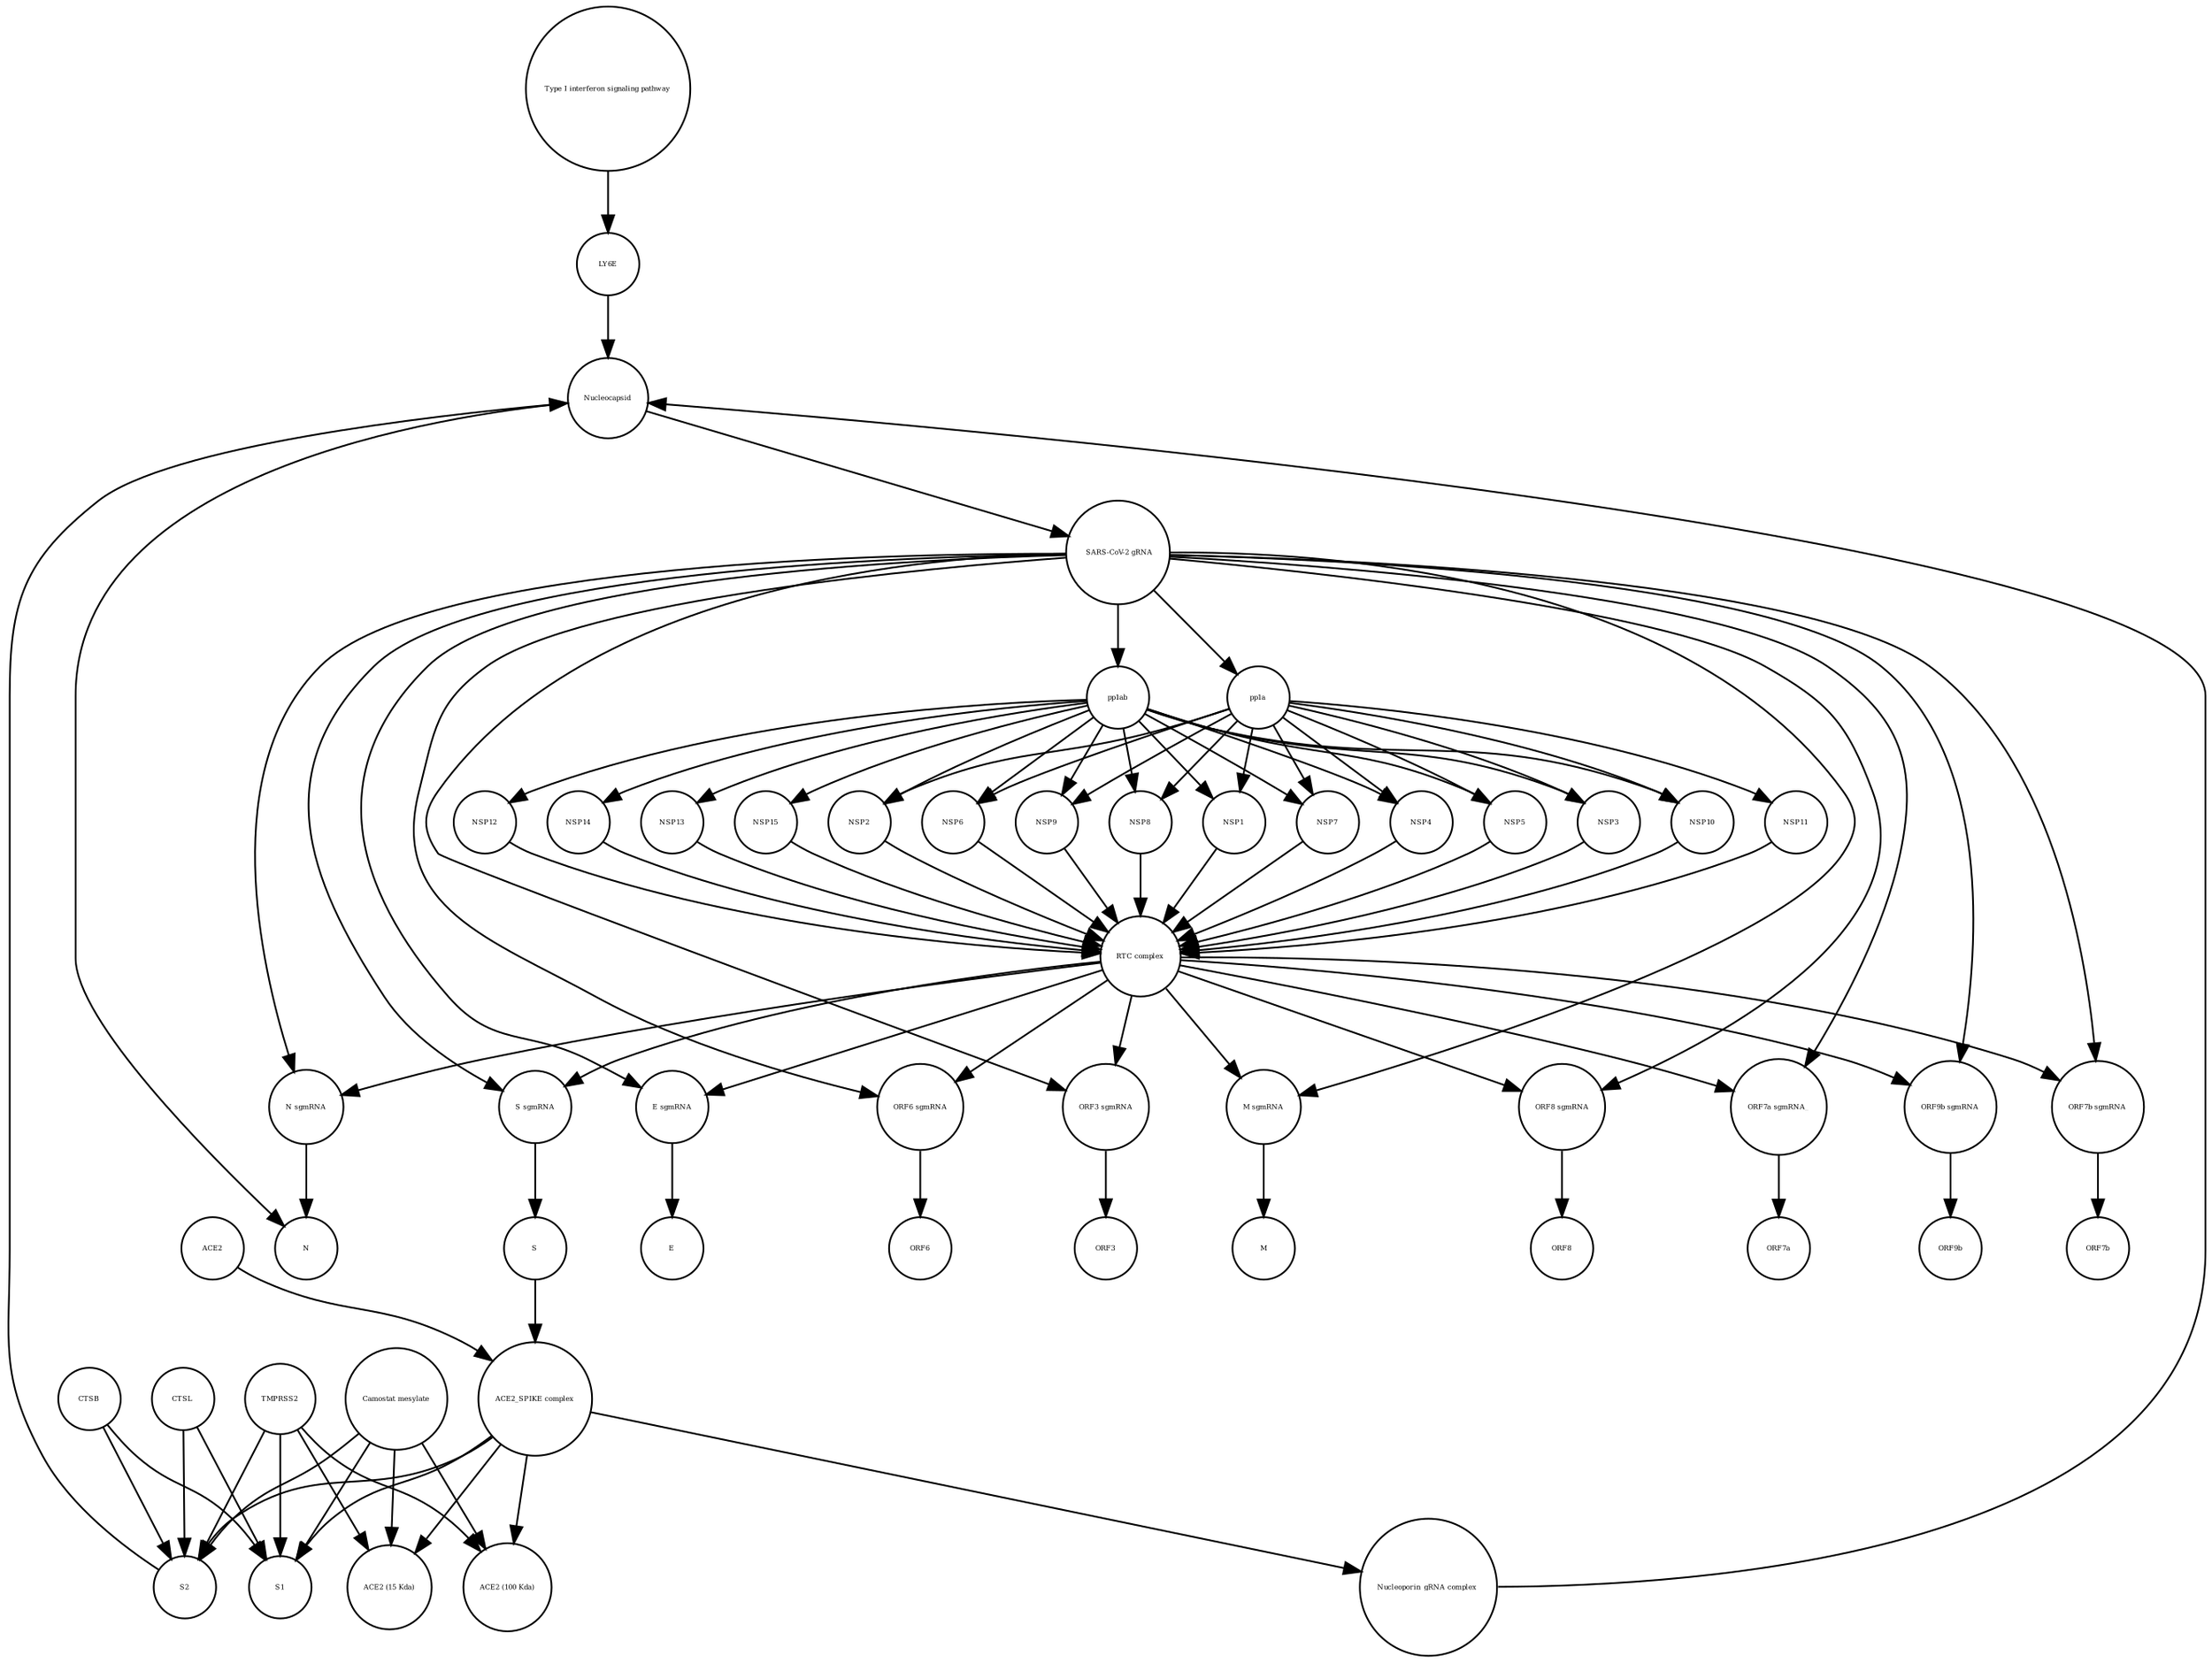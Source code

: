 strict digraph  {
"Type I interferon signaling pathway" [annotation="", bipartite=0, cls=phenotype, fontsize=4, label="Type I interferon signaling pathway", shape=circle];
LY6E [annotation="", bipartite=0, cls=macromolecule, fontsize=4, label=LY6E, shape=circle];
N [annotation="", bipartite=0, cls=macromolecule, fontsize=4, label=N, shape=circle];
NSP1 [annotation="", bipartite=0, cls=macromolecule, fontsize=4, label=NSP1, shape=circle];
NSP7 [annotation="", bipartite=0, cls=macromolecule, fontsize=4, label=NSP7, shape=circle];
CTSL [annotation="", bipartite=0, cls=macromolecule, fontsize=4, label=CTSL, shape=circle];
NSP4 [annotation="", bipartite=0, cls=macromolecule, fontsize=4, label=NSP4, shape=circle];
pp1ab [annotation="", bipartite=0, cls=macromolecule, fontsize=4, label=pp1ab, shape=circle];
S1 [annotation="", bipartite=0, cls=macromolecule, fontsize=4, label=S1, shape=circle];
NSP5 [annotation="", bipartite=0, cls=macromolecule, fontsize=4, label=NSP5, shape=circle];
NSP3 [annotation="", bipartite=0, cls=macromolecule, fontsize=4, label=NSP3, shape=circle];
"N sgmRNA" [annotation="", bipartite=0, cls="nucleic acid feature", fontsize=4, label="N sgmRNA", shape=circle];
NSP10 [annotation="", bipartite=0, cls=macromolecule, fontsize=4, label=NSP10, shape=circle];
pp1a [annotation="", bipartite=0, cls=macromolecule, fontsize=4, label=pp1a, shape=circle];
NSP12 [annotation="", bipartite=0, cls=macromolecule, fontsize=4, label=NSP12, shape=circle];
M [annotation="", bipartite=0, cls=macromolecule, fontsize=4, label=M, shape=circle];
S2 [annotation="", bipartite=0, cls=macromolecule, fontsize=4, label=S2, shape=circle];
NSP2 [annotation="", bipartite=0, cls=macromolecule, fontsize=4, label=NSP2, shape=circle];
E [annotation="", bipartite=0, cls=macromolecule, fontsize=4, label=E, shape=circle];
Nucleocapsid [annotation="", bipartite=0, cls=complex, fontsize=4, label=Nucleocapsid, shape=circle];
"E sgmRNA" [annotation="", bipartite=0, cls="nucleic acid feature", fontsize=4, label="E sgmRNA", shape=circle];
S [annotation="", bipartite=0, cls=macromolecule, fontsize=4, label=S, shape=circle];
ORF7b [annotation="", bipartite=0, cls=macromolecule, fontsize=4, label=ORF7b, shape=circle];
"ORF6 sgmRNA" [annotation="", bipartite=0, cls="nucleic acid feature", fontsize=4, label="ORF6 sgmRNA", shape=circle];
ORF3 [annotation="", bipartite=0, cls=macromolecule, fontsize=4, label=ORF3, shape=circle];
"ACE2 (100 Kda)" [annotation="", bipartite=0, cls=macromolecule, fontsize=4, label="ACE2 (100 Kda)", shape=circle];
ORF8 [annotation="", bipartite=0, cls=macromolecule, fontsize=4, label=ORF8, shape=circle];
CTSB [annotation="", bipartite=0, cls=macromolecule, fontsize=4, label=CTSB, shape=circle];
ORF7a [annotation="", bipartite=0, cls=macromolecule, fontsize=4, label=ORF7a, shape=circle];
NSP11 [annotation="", bipartite=0, cls=macromolecule, fontsize=4, label=NSP11, shape=circle];
NSP6 [annotation="", bipartite=0, cls=macromolecule, fontsize=4, label=NSP6, shape=circle];
"ORF3 sgmRNA" [annotation="", bipartite=0, cls="nucleic acid feature", fontsize=4, label="ORF3 sgmRNA", shape=circle];
"Nucleoporin_gRNA complex " [annotation="", bipartite=0, cls=complex, fontsize=4, label="Nucleoporin_gRNA complex ", shape=circle];
"Camostat mesylate" [annotation="urn_miriam_pubchem.compound_2536", bipartite=0, cls="simple chemical", fontsize=4, label="Camostat mesylate", shape=circle];
"M sgmRNA" [annotation="", bipartite=0, cls="nucleic acid feature", fontsize=4, label="M sgmRNA", shape=circle];
"ORF8 sgmRNA" [annotation="", bipartite=0, cls="nucleic acid feature", fontsize=4, label="ORF8 sgmRNA", shape=circle];
NSP14 [annotation="", bipartite=0, cls=macromolecule, fontsize=4, label=NSP14, shape=circle];
"ORF7a sgmRNA_" [annotation="", bipartite=0, cls="nucleic acid feature", fontsize=4, label="ORF7a sgmRNA_", shape=circle];
ACE2 [annotation="", bipartite=0, cls=macromolecule, fontsize=4, label=ACE2, shape=circle];
"ORF9b sgmRNA" [annotation="", bipartite=0, cls="nucleic acid feature", fontsize=4, label="ORF9b sgmRNA", shape=circle];
ORF6 [annotation="", bipartite=0, cls=macromolecule, fontsize=4, label=ORF6, shape=circle];
NSP9 [annotation="", bipartite=0, cls=macromolecule, fontsize=4, label=NSP9, shape=circle];
TMPRSS2 [annotation="", bipartite=0, cls=macromolecule, fontsize=4, label=TMPRSS2, shape=circle];
"RTC complex" [annotation="", bipartite=0, cls=complex, fontsize=4, label="RTC complex", shape=circle];
"ORF7b sgmRNA" [annotation="", bipartite=0, cls="nucleic acid feature", fontsize=4, label="ORF7b sgmRNA", shape=circle];
" SARS-CoV-2 gRNA" [annotation="", bipartite=0, cls="nucleic acid feature", fontsize=4, label=" SARS-CoV-2 gRNA", shape=circle];
"ACE2_SPIKE complex" [annotation="", bipartite=0, cls=complex, fontsize=4, label="ACE2_SPIKE complex", shape=circle];
NSP13 [annotation="", bipartite=0, cls=macromolecule, fontsize=4, label=NSP13, shape=circle];
"S sgmRNA" [annotation="", bipartite=0, cls="nucleic acid feature", fontsize=4, label="S sgmRNA", shape=circle];
NSP15 [annotation="", bipartite=0, cls=macromolecule, fontsize=4, label=NSP15, shape=circle];
ORF9b [annotation="", bipartite=0, cls=macromolecule, fontsize=4, label=ORF9b, shape=circle];
NSP8 [annotation="", bipartite=0, cls=macromolecule, fontsize=4, label=NSP8, shape=circle];
"ACE2 (15 Kda)" [annotation="", bipartite=0, cls=macromolecule, fontsize=4, label="ACE2 (15 Kda)", shape=circle];
"Type I interferon signaling pathway" -> LY6E  [annotation="", interaction_type=stimulation];
LY6E -> Nucleocapsid  [annotation="urn_miriam_doi_10.1101%2F2020.03.05.979260|urn_miriam_doi_10.1101%2F2020.04.02.021469", interaction_type=inhibition];
NSP1 -> "RTC complex"  [annotation="", interaction_type=production];
NSP7 -> "RTC complex"  [annotation="", interaction_type=production];
CTSL -> S2  [annotation=urn_miriam_pubmed_32142651, interaction_type=catalysis];
CTSL -> S1  [annotation=urn_miriam_pubmed_32142651, interaction_type=catalysis];
NSP4 -> "RTC complex"  [annotation="", interaction_type=production];
pp1ab -> NSP12  [annotation=urn_miriam_pubmed_31226023, interaction_type=catalysis];
pp1ab -> NSP1  [annotation=urn_miriam_pubmed_31226023, interaction_type=catalysis];
pp1ab -> NSP7  [annotation=urn_miriam_pubmed_31226023, interaction_type=catalysis];
pp1ab -> NSP9  [annotation=urn_miriam_pubmed_31226023, interaction_type=catalysis];
pp1ab -> NSP2  [annotation=urn_miriam_pubmed_31226023, interaction_type=catalysis];
pp1ab -> NSP4  [annotation=urn_miriam_pubmed_31226023, interaction_type=catalysis];
pp1ab -> NSP6  [annotation=urn_miriam_pubmed_31226023, interaction_type=catalysis];
pp1ab -> NSP13  [annotation=urn_miriam_pubmed_31226023, interaction_type=catalysis];
pp1ab -> NSP14  [annotation=urn_miriam_pubmed_31226023, interaction_type=catalysis];
pp1ab -> NSP15  [annotation=urn_miriam_pubmed_31226023, interaction_type=catalysis];
pp1ab -> NSP5  [annotation=urn_miriam_pubmed_31226023, interaction_type=catalysis];
pp1ab -> NSP3  [annotation=urn_miriam_pubmed_31226023, interaction_type=catalysis];
pp1ab -> NSP10  [annotation=urn_miriam_pubmed_31226023, interaction_type=catalysis];
pp1ab -> NSP8  [annotation=urn_miriam_pubmed_31226023, interaction_type=catalysis];
NSP5 -> "RTC complex"  [annotation="", interaction_type=production];
NSP3 -> "RTC complex"  [annotation="", interaction_type=production];
"N sgmRNA" -> N  [annotation="", interaction_type=production];
NSP10 -> "RTC complex"  [annotation="", interaction_type=production];
pp1a -> NSP1  [annotation=urn_miriam_pubmed_31226023, interaction_type=catalysis];
pp1a -> NSP7  [annotation=urn_miriam_pubmed_31226023, interaction_type=catalysis];
pp1a -> NSP9  [annotation=urn_miriam_pubmed_31226023, interaction_type=catalysis];
pp1a -> NSP2  [annotation=urn_miriam_pubmed_31226023, interaction_type=catalysis];
pp1a -> NSP4  [annotation=urn_miriam_pubmed_31226023, interaction_type=catalysis];
pp1a -> NSP11  [annotation=urn_miriam_pubmed_31226023, interaction_type=catalysis];
pp1a -> NSP6  [annotation=urn_miriam_pubmed_31226023, interaction_type=catalysis];
pp1a -> NSP5  [annotation=urn_miriam_pubmed_31226023, interaction_type=catalysis];
pp1a -> NSP3  [annotation=urn_miriam_pubmed_31226023, interaction_type=catalysis];
pp1a -> NSP10  [annotation=urn_miriam_pubmed_31226023, interaction_type=catalysis];
pp1a -> NSP8  [annotation=urn_miriam_pubmed_31226023, interaction_type=catalysis];
NSP12 -> "RTC complex"  [annotation="", interaction_type=production];
S2 -> Nucleocapsid  [annotation="", interaction_type=stimulation];
NSP2 -> "RTC complex"  [annotation="", interaction_type=production];
Nucleocapsid -> N  [annotation="", interaction_type=production];
Nucleocapsid -> " SARS-CoV-2 gRNA"  [annotation="", interaction_type=production];
"E sgmRNA" -> E  [annotation="", interaction_type=production];
S -> "ACE2_SPIKE complex"  [annotation="", interaction_type=production];
"ORF6 sgmRNA" -> ORF6  [annotation="", interaction_type=production];
CTSB -> S2  [annotation=urn_miriam_pubmed_32142651, interaction_type=catalysis];
CTSB -> S1  [annotation=urn_miriam_pubmed_32142651, interaction_type=catalysis];
NSP11 -> "RTC complex"  [annotation="", interaction_type=production];
NSP6 -> "RTC complex"  [annotation="", interaction_type=production];
"ORF3 sgmRNA" -> ORF3  [annotation="", interaction_type=production];
"Nucleoporin_gRNA complex " -> Nucleocapsid  [annotation="", interaction_type=production];
"Camostat mesylate" -> "ACE2 (100 Kda)"  [annotation="urn_miriam_pubmed_32142651|urn_miriam_pubmed_32094589|urn_miriam_pubmed_24227843", interaction_type=inhibition];
"Camostat mesylate" -> S2  [annotation="urn_miriam_pubmed_32142651|urn_miriam_pubmed_32094589|urn_miriam_pubmed_24227843", interaction_type=inhibition];
"Camostat mesylate" -> S1  [annotation="urn_miriam_pubmed_32142651|urn_miriam_pubmed_32094589|urn_miriam_pubmed_24227843", interaction_type=inhibition];
"Camostat mesylate" -> "ACE2 (15 Kda)"  [annotation="urn_miriam_pubmed_32142651|urn_miriam_pubmed_32094589|urn_miriam_pubmed_24227843", interaction_type=inhibition];
"M sgmRNA" -> M  [annotation="", interaction_type=production];
"ORF8 sgmRNA" -> ORF8  [annotation="", interaction_type=production];
NSP14 -> "RTC complex"  [annotation="", interaction_type=production];
"ORF7a sgmRNA_" -> ORF7a  [annotation="", interaction_type=production];
ACE2 -> "ACE2_SPIKE complex"  [annotation="", interaction_type=production];
"ORF9b sgmRNA" -> ORF9b  [annotation="", interaction_type=production];
NSP9 -> "RTC complex"  [annotation="", interaction_type=production];
TMPRSS2 -> "ACE2 (100 Kda)"  [annotation="urn_miriam_pubmed_32142651|urn_miriam_pubmed_32094589|urn_miriam_pubmed_24227843", interaction_type=catalysis];
TMPRSS2 -> S2  [annotation="urn_miriam_pubmed_32142651|urn_miriam_pubmed_32094589|urn_miriam_pubmed_24227843", interaction_type=catalysis];
TMPRSS2 -> S1  [annotation="urn_miriam_pubmed_32142651|urn_miriam_pubmed_32094589|urn_miriam_pubmed_24227843", interaction_type=catalysis];
TMPRSS2 -> "ACE2 (15 Kda)"  [annotation="urn_miriam_pubmed_32142651|urn_miriam_pubmed_32094589|urn_miriam_pubmed_24227843", interaction_type=catalysis];
"RTC complex" -> "ORF9b sgmRNA"  [annotation=urn_miriam_pubmed_31226023, interaction_type="necessary stimulation"];
"RTC complex" -> "ORF7b sgmRNA"  [annotation=urn_miriam_pubmed_31226023, interaction_type="necessary stimulation"];
"RTC complex" -> "E sgmRNA"  [annotation=urn_miriam_pubmed_31226023, interaction_type="necessary stimulation"];
"RTC complex" -> "ORF3 sgmRNA"  [annotation=urn_miriam_pubmed_31226023, interaction_type="necessary stimulation"];
"RTC complex" -> "ORF8 sgmRNA"  [annotation=urn_miriam_pubmed_31226023, interaction_type="necessary stimulation"];
"RTC complex" -> "S sgmRNA"  [annotation=urn_miriam_pubmed_31226023, interaction_type="necessary stimulation"];
"RTC complex" -> "ORF6 sgmRNA"  [annotation=urn_miriam_pubmed_31226023, interaction_type="necessary stimulation"];
"RTC complex" -> "N sgmRNA"  [annotation=urn_miriam_pubmed_31226023, interaction_type="necessary stimulation"];
"RTC complex" -> "ORF7a sgmRNA_"  [annotation=urn_miriam_pubmed_31226023, interaction_type="necessary stimulation"];
"RTC complex" -> "M sgmRNA"  [annotation=urn_miriam_pubmed_31226023, interaction_type="necessary stimulation"];
"ORF7b sgmRNA" -> ORF7b  [annotation="", interaction_type=production];
" SARS-CoV-2 gRNA" -> pp1ab  [annotation="", interaction_type=production];
" SARS-CoV-2 gRNA" -> "ORF9b sgmRNA"  [annotation="", interaction_type=production];
" SARS-CoV-2 gRNA" -> "ORF7b sgmRNA"  [annotation="", interaction_type=production];
" SARS-CoV-2 gRNA" -> "E sgmRNA"  [annotation="", interaction_type=production];
" SARS-CoV-2 gRNA" -> "ORF3 sgmRNA"  [annotation="", interaction_type=production];
" SARS-CoV-2 gRNA" -> "ORF8 sgmRNA"  [annotation="", interaction_type=production];
" SARS-CoV-2 gRNA" -> "S sgmRNA"  [annotation="", interaction_type=production];
" SARS-CoV-2 gRNA" -> "ORF6 sgmRNA"  [annotation="", interaction_type=production];
" SARS-CoV-2 gRNA" -> "N sgmRNA"  [annotation="", interaction_type=production];
" SARS-CoV-2 gRNA" -> "ORF7a sgmRNA_"  [annotation="", interaction_type=production];
" SARS-CoV-2 gRNA" -> "M sgmRNA"  [annotation="", interaction_type=production];
" SARS-CoV-2 gRNA" -> pp1a  [annotation="", interaction_type=production];
"ACE2_SPIKE complex" -> S2  [annotation="", interaction_type=production];
"ACE2_SPIKE complex" -> S1  [annotation="", interaction_type=production];
"ACE2_SPIKE complex" -> "ACE2 (100 Kda)"  [annotation="", interaction_type=production];
"ACE2_SPIKE complex" -> "ACE2 (15 Kda)"  [annotation="", interaction_type=production];
"ACE2_SPIKE complex" -> "Nucleoporin_gRNA complex "  [annotation="urn_miriam_pubmed_32142651|urn_miriam_pubmed_32094589", interaction_type=stimulation];
NSP13 -> "RTC complex"  [annotation="", interaction_type=production];
"S sgmRNA" -> S  [annotation="", interaction_type=production];
NSP15 -> "RTC complex"  [annotation="", interaction_type=production];
NSP8 -> "RTC complex"  [annotation="", interaction_type=production];
}
